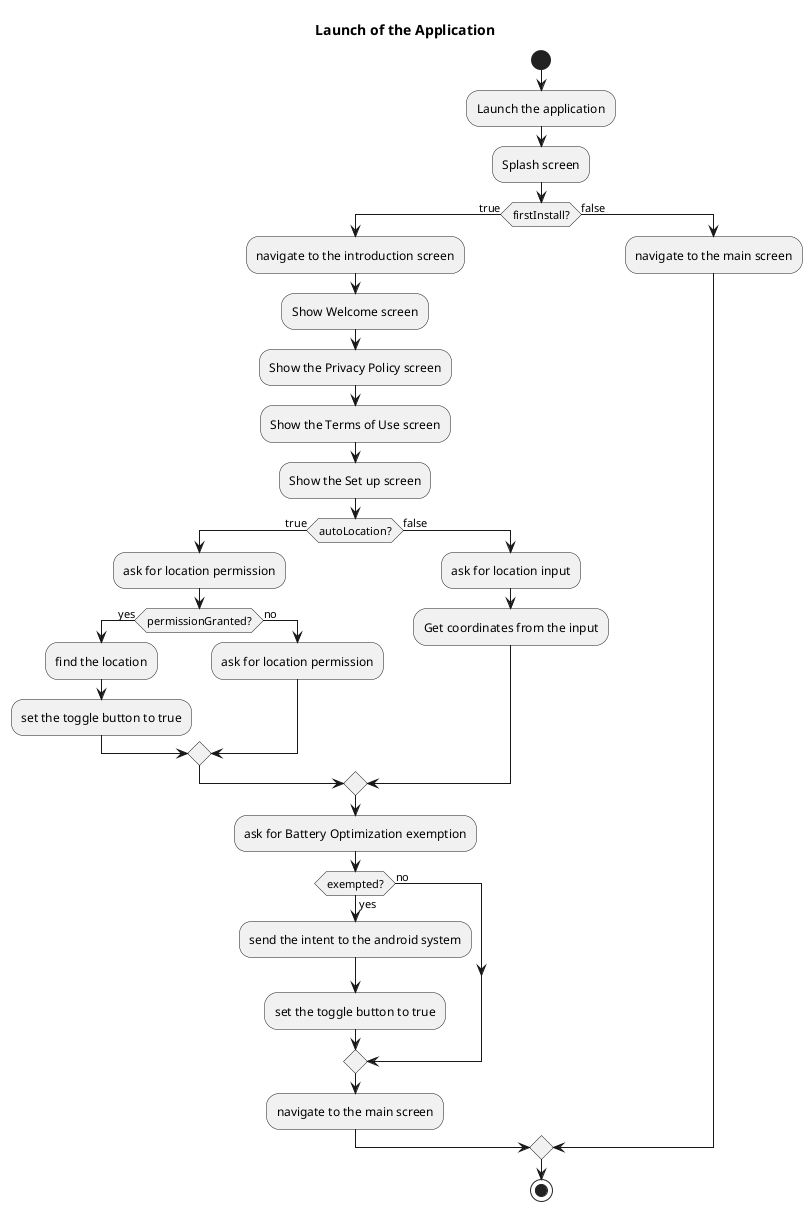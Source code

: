 @startuml
'https://plantuml.com/activity-diagram-beta
title Launch of the Application
start
:Launch the application;
:Splash screen;
if (firstInstall?) then (true)
    :navigate to the introduction screen;
    :Show Welcome screen;
    :Show the Privacy Policy screen;
    :Show the Terms of Use screen;
    :Show the Set up screen;
    if(autoLocation?) then (true)
     :ask for location permission;
     if (permissionGranted?) then (yes)
     :find the location;
     :set the toggle button to true;
     else (no)
        :ask for location permission;
     endif
    else (false)
    :ask for location input;
    :Get coordinates from the input;
    endif
    :ask for Battery Optimization exemption;
    if (exempted?) then (yes)
    :send the intent to the android system;
    :set the toggle button to true;
    else (no)
    endif
    :navigate to the main screen;
else (false)
:navigate to the main screen;
endif
stop
@enduml
